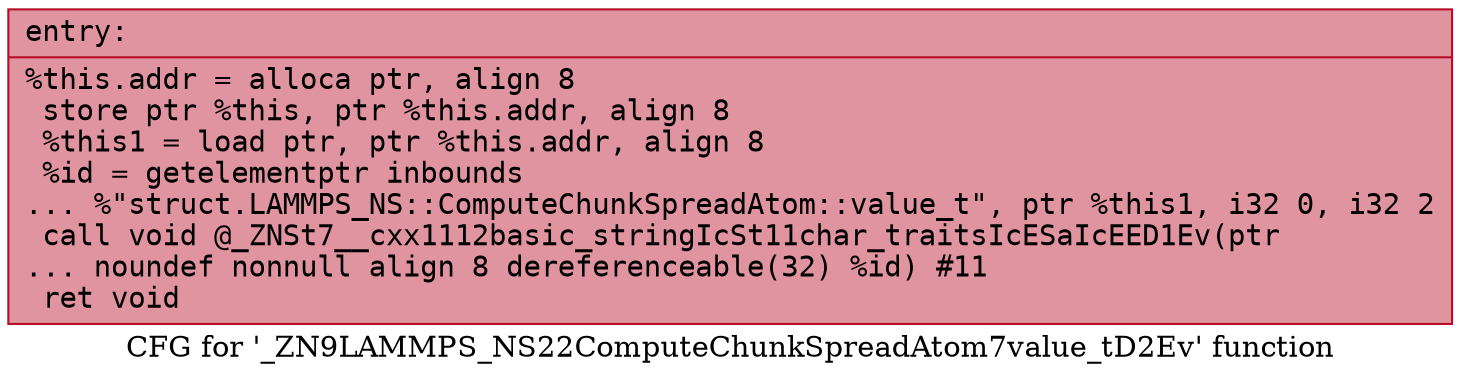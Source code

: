 digraph "CFG for '_ZN9LAMMPS_NS22ComputeChunkSpreadAtom7value_tD2Ev' function" {
	label="CFG for '_ZN9LAMMPS_NS22ComputeChunkSpreadAtom7value_tD2Ev' function";

	Node0x55a896429910 [shape=record,color="#b70d28ff", style=filled, fillcolor="#b70d2870" fontname="Courier",label="{entry:\l|  %this.addr = alloca ptr, align 8\l  store ptr %this, ptr %this.addr, align 8\l  %this1 = load ptr, ptr %this.addr, align 8\l  %id = getelementptr inbounds\l... %\"struct.LAMMPS_NS::ComputeChunkSpreadAtom::value_t\", ptr %this1, i32 0, i32 2\l  call void @_ZNSt7__cxx1112basic_stringIcSt11char_traitsIcESaIcEED1Ev(ptr\l... noundef nonnull align 8 dereferenceable(32) %id) #11\l  ret void\l}"];
}
